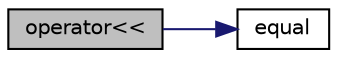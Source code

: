 digraph "operator&lt;&lt;"
{
  bgcolor="transparent";
  edge [fontname="Helvetica",fontsize="10",labelfontname="Helvetica",labelfontsize="10"];
  node [fontname="Helvetica",fontsize="10",shape=record];
  rankdir="LR";
  Node11019 [label="operator\<\<",height=0.2,width=0.4,color="black", fillcolor="grey75", style="filled", fontcolor="black"];
  Node11019 -> Node11020 [color="midnightblue",fontsize="10",style="solid",fontname="Helvetica"];
  Node11020 [label="equal",height=0.2,width=0.4,color="black",URL="$a21851.html#a0ed9ee813cd2f52f84744f4b69b370f3"];
}
